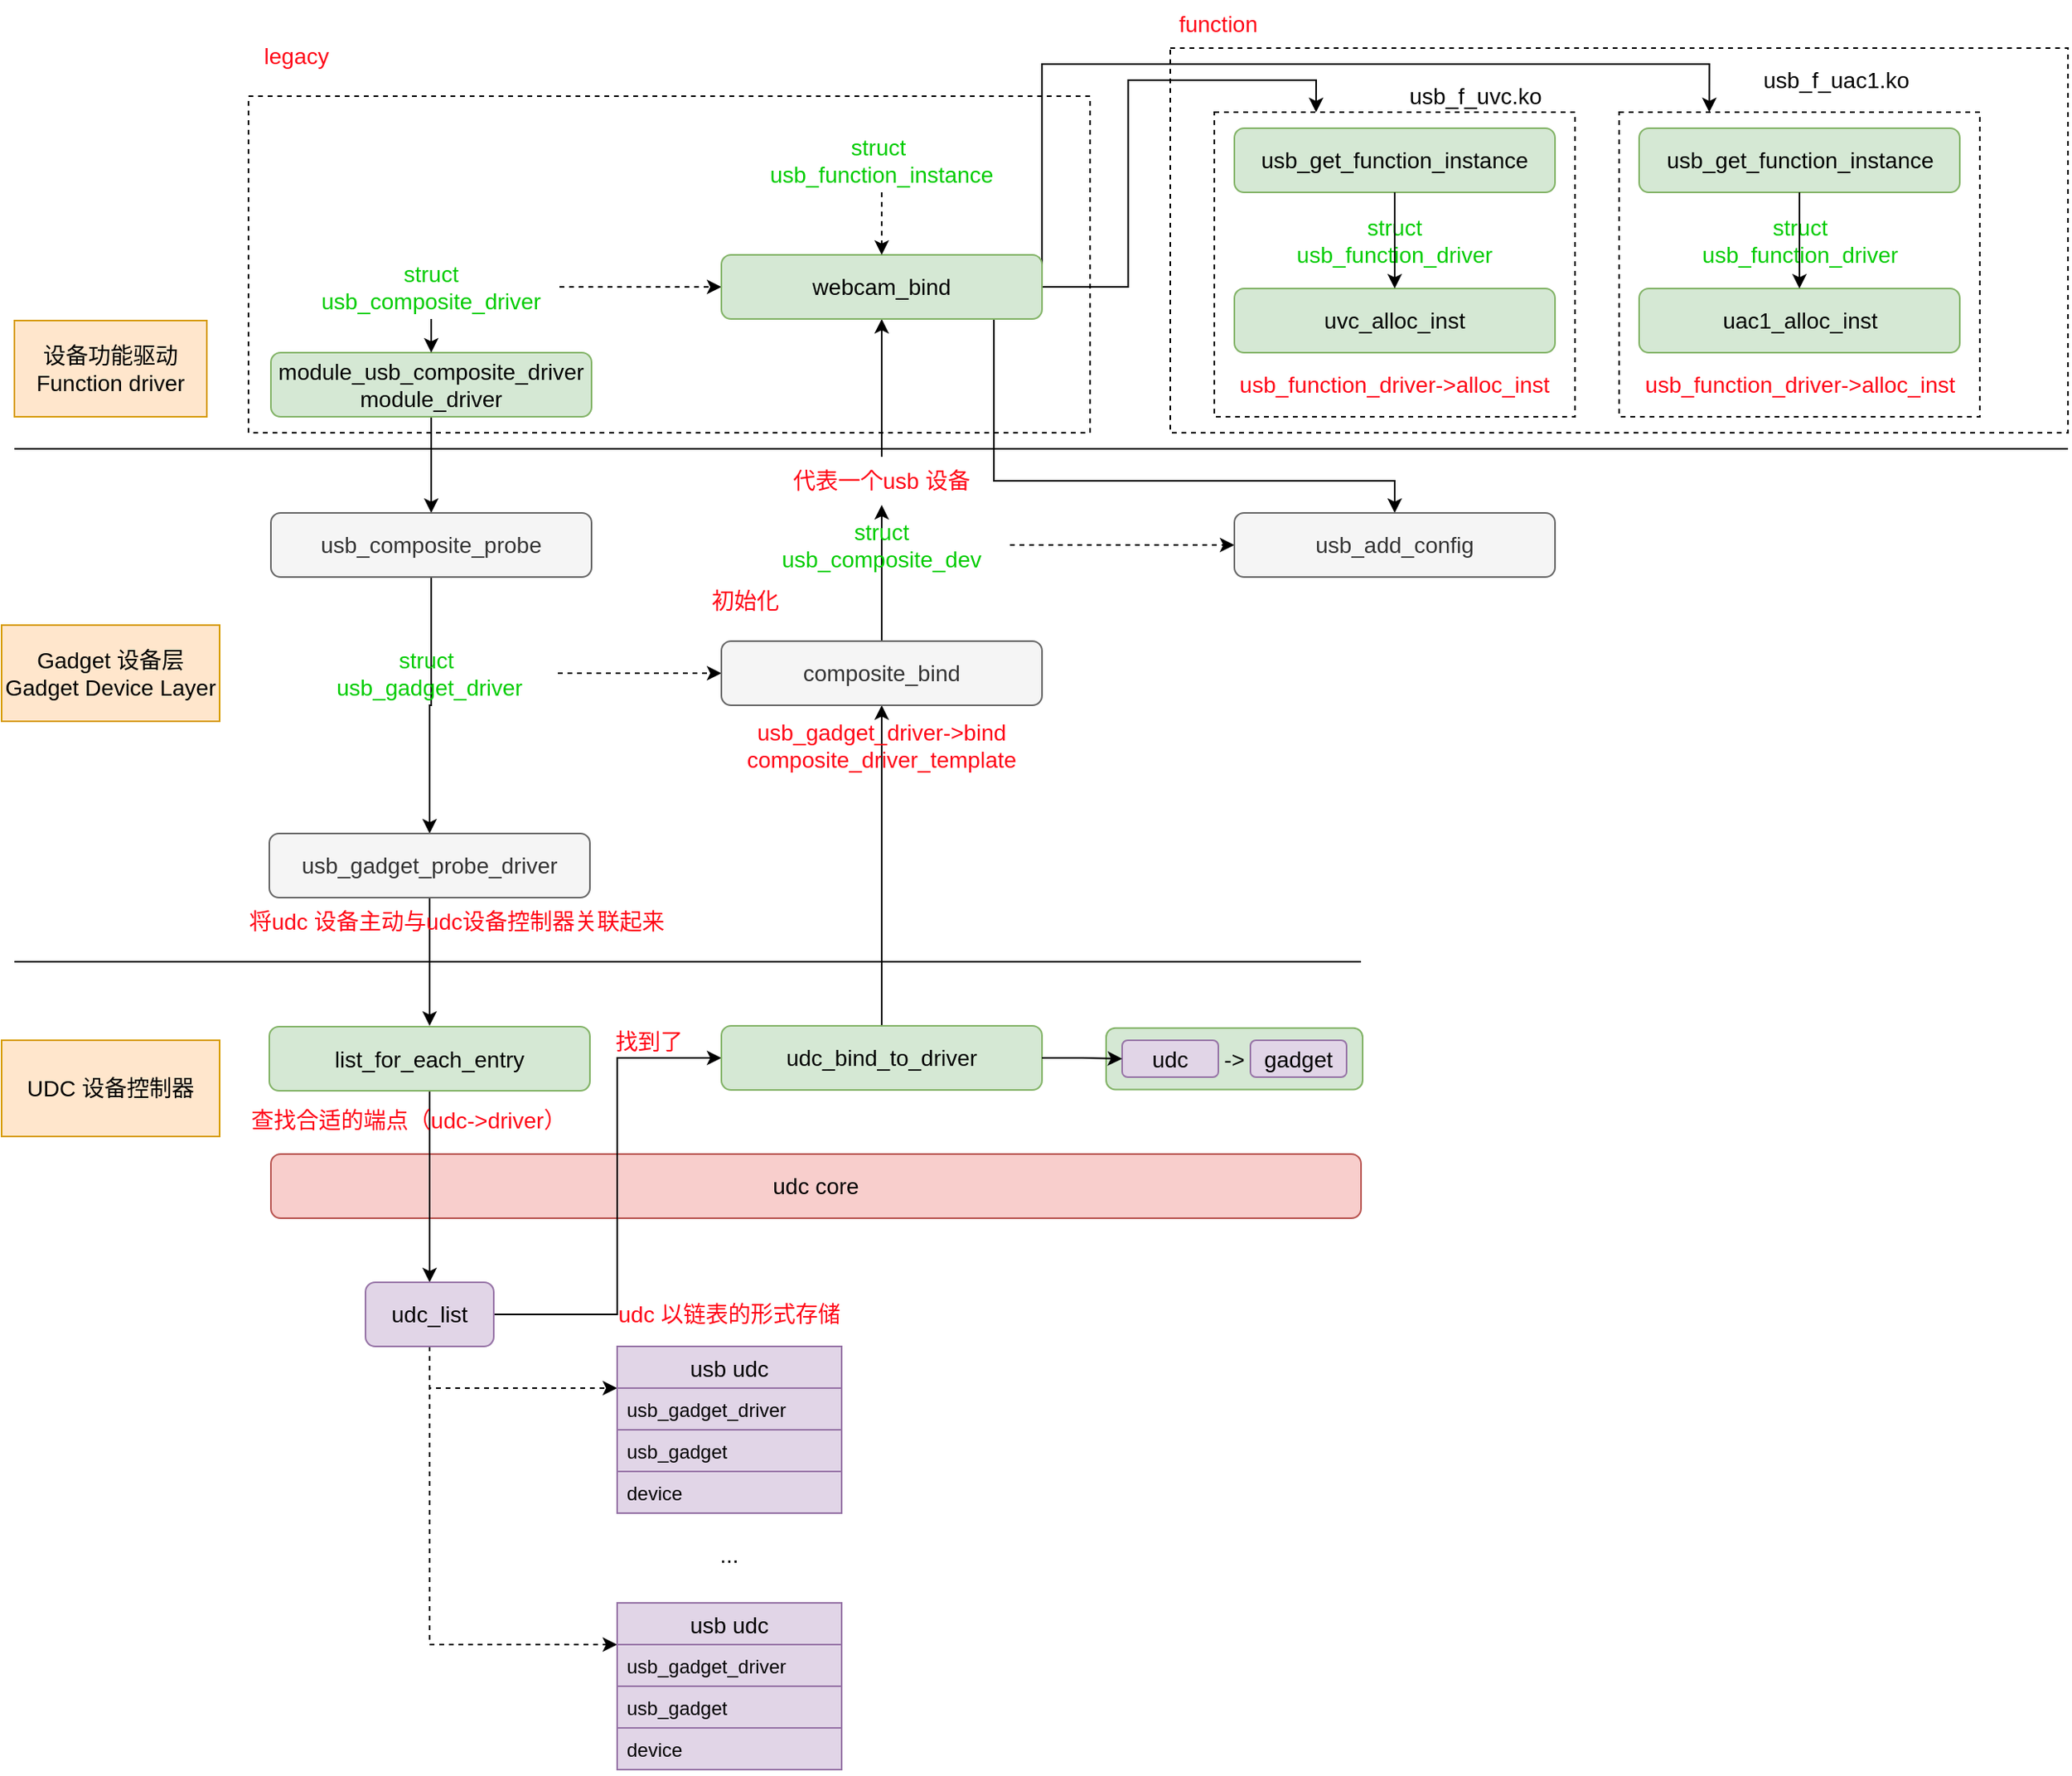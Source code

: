 <mxfile version="14.6.1" type="github">
  <diagram id="BDovwW1Q0JBoSyO907lS" name="第 1 页">
    <mxGraphModel dx="868" dy="394" grid="1" gridSize="10" guides="1" tooltips="1" connect="1" arrows="1" fold="1" page="1" pageScale="1" pageWidth="1654" pageHeight="1169" math="0" shadow="0">
      <root>
        <mxCell id="0" />
        <mxCell id="1" parent="0" />
        <mxCell id="wkQvnUPnwcLy2Ve_AfU4-7" value="" style="rounded=0;whiteSpace=wrap;html=1;fontSize=14;fillColor=none;dashed=1;" vertex="1" parent="1">
          <mxGeometry x="185" y="60" width="525" height="210" as="geometry" />
        </mxCell>
        <mxCell id="wkQvnUPnwcLy2Ve_AfU4-22" value="" style="rounded=0;whiteSpace=wrap;html=1;dashed=1;fontSize=14;fillColor=none;" vertex="1" parent="1">
          <mxGeometry x="760" y="30" width="560" height="240" as="geometry" />
        </mxCell>
        <mxCell id="V6lHvnkKD9r7ff4-EVEF-62" style="edgeStyle=orthogonalEdgeStyle;rounded=0;orthogonalLoop=1;jettySize=auto;html=1;exitX=0.5;exitY=0;exitDx=0;exitDy=0;entryX=0.5;entryY=1;entryDx=0;entryDy=0;fontSize=14;" edge="1" parent="1" source="V6lHvnkKD9r7ff4-EVEF-18" target="V6lHvnkKD9r7ff4-EVEF-49">
          <mxGeometry relative="1" as="geometry" />
        </mxCell>
        <mxCell id="V6lHvnkKD9r7ff4-EVEF-50" value="&lt;font color=&quot;#ff0516&quot;&gt;usb_gadget_driver-&amp;gt;bind&lt;br&gt;composite_driver_template&lt;br&gt;&lt;/font&gt;" style="text;html=1;strokeColor=none;fillColor=none;align=center;verticalAlign=middle;whiteSpace=wrap;rounded=0;fontSize=14;" vertex="1" parent="1">
          <mxGeometry x="495" y="450" width="170" height="30" as="geometry" />
        </mxCell>
        <mxCell id="V6lHvnkKD9r7ff4-EVEF-17" value="&lt;font&gt;&lt;span style=&quot;font-size: 14px&quot;&gt;udc core&lt;/span&gt;&lt;br&gt;&lt;/font&gt;" style="rounded=1;whiteSpace=wrap;html=1;fillColor=#f8cecc;strokeColor=#b85450;" vertex="1" parent="1">
          <mxGeometry x="199" y="720" width="680" height="40" as="geometry" />
        </mxCell>
        <mxCell id="V6lHvnkKD9r7ff4-EVEF-10" value="" style="edgeStyle=orthogonalEdgeStyle;rounded=0;orthogonalLoop=1;jettySize=auto;html=1;fontSize=14;" edge="1" parent="1" source="V6lHvnkKD9r7ff4-EVEF-1" target="V6lHvnkKD9r7ff4-EVEF-9">
          <mxGeometry relative="1" as="geometry" />
        </mxCell>
        <mxCell id="V6lHvnkKD9r7ff4-EVEF-1" value="&lt;font&gt;&lt;span style=&quot;font-size: 14px&quot;&gt;module_usb_composite_driver&lt;/span&gt;&lt;font style=&quot;font-size: 14px&quot;&gt;&lt;br&gt;module_driver&lt;/font&gt;&lt;br&gt;&lt;/font&gt;" style="rounded=1;whiteSpace=wrap;html=1;fillColor=#d5e8d4;strokeColor=#82b366;" vertex="1" parent="1">
          <mxGeometry x="199" y="220" width="200" height="40" as="geometry" />
        </mxCell>
        <mxCell id="V6lHvnkKD9r7ff4-EVEF-14" style="edgeStyle=orthogonalEdgeStyle;rounded=0;orthogonalLoop=1;jettySize=auto;html=1;exitX=0.5;exitY=1;exitDx=0;exitDy=0;entryX=0.5;entryY=0;entryDx=0;entryDy=0;fontSize=14;" edge="1" parent="1" source="V6lHvnkKD9r7ff4-EVEF-6" target="V6lHvnkKD9r7ff4-EVEF-1">
          <mxGeometry relative="1" as="geometry" />
        </mxCell>
        <mxCell id="V6lHvnkKD9r7ff4-EVEF-65" style="edgeStyle=orthogonalEdgeStyle;rounded=0;orthogonalLoop=1;jettySize=auto;html=1;exitX=1;exitY=0.5;exitDx=0;exitDy=0;fontSize=14;dashed=1;" edge="1" parent="1" source="V6lHvnkKD9r7ff4-EVEF-6" target="V6lHvnkKD9r7ff4-EVEF-64">
          <mxGeometry relative="1" as="geometry" />
        </mxCell>
        <mxCell id="V6lHvnkKD9r7ff4-EVEF-6" value="&lt;font color=&quot;#00cc00&quot;&gt;struct usb_composite_driver&lt;/font&gt;" style="text;html=1;strokeColor=none;fillColor=none;align=center;verticalAlign=middle;whiteSpace=wrap;rounded=0;fontSize=14;" vertex="1" parent="1">
          <mxGeometry x="219" y="159" width="160" height="40" as="geometry" />
        </mxCell>
        <mxCell id="wkQvnUPnwcLy2Ve_AfU4-51" style="edgeStyle=orthogonalEdgeStyle;rounded=0;orthogonalLoop=1;jettySize=auto;html=1;exitX=0.5;exitY=1;exitDx=0;exitDy=0;fontSize=14;" edge="1" parent="1" source="V6lHvnkKD9r7ff4-EVEF-9" target="V6lHvnkKD9r7ff4-EVEF-12">
          <mxGeometry relative="1" as="geometry" />
        </mxCell>
        <mxCell id="V6lHvnkKD9r7ff4-EVEF-9" value="&lt;font&gt;&lt;span style=&quot;font-size: 14px&quot;&gt;usb_composite_probe&lt;/span&gt;&lt;br&gt;&lt;/font&gt;" style="rounded=1;whiteSpace=wrap;html=1;fillColor=#f5f5f5;strokeColor=#666666;fontColor=#333333;" vertex="1" parent="1">
          <mxGeometry x="199" y="320" width="200" height="40" as="geometry" />
        </mxCell>
        <mxCell id="V6lHvnkKD9r7ff4-EVEF-66" style="edgeStyle=orthogonalEdgeStyle;rounded=0;orthogonalLoop=1;jettySize=auto;html=1;exitX=1;exitY=0.5;exitDx=0;exitDy=0;entryX=0;entryY=0.5;entryDx=0;entryDy=0;dashed=1;fontSize=14;" edge="1" parent="1" source="V6lHvnkKD9r7ff4-EVEF-11" target="V6lHvnkKD9r7ff4-EVEF-49">
          <mxGeometry relative="1" as="geometry" />
        </mxCell>
        <mxCell id="V6lHvnkKD9r7ff4-EVEF-11" value="&lt;font color=&quot;#00cc00&quot;&gt;struct&amp;nbsp;&lt;br&gt;usb_gadget_driver&lt;/font&gt;" style="text;html=1;strokeColor=none;fillColor=none;align=center;verticalAlign=middle;whiteSpace=wrap;rounded=0;fontSize=14;" vertex="1" parent="1">
          <mxGeometry x="218" y="400" width="160" height="40" as="geometry" />
        </mxCell>
        <mxCell id="wkQvnUPnwcLy2Ve_AfU4-52" style="edgeStyle=orthogonalEdgeStyle;rounded=0;orthogonalLoop=1;jettySize=auto;html=1;exitX=0.5;exitY=1;exitDx=0;exitDy=0;fontSize=14;" edge="1" parent="1" source="V6lHvnkKD9r7ff4-EVEF-12">
          <mxGeometry relative="1" as="geometry">
            <mxPoint x="298" y="640" as="targetPoint" />
          </mxGeometry>
        </mxCell>
        <mxCell id="V6lHvnkKD9r7ff4-EVEF-12" value="&lt;font&gt;&lt;span style=&quot;font-size: 14px&quot;&gt;usb_gadget_probe_driver&lt;/span&gt;&lt;br&gt;&lt;/font&gt;" style="rounded=1;whiteSpace=wrap;html=1;fillColor=#f5f5f5;strokeColor=#666666;fontColor=#333333;" vertex="1" parent="1">
          <mxGeometry x="198" y="520" width="200" height="40" as="geometry" />
        </mxCell>
        <mxCell id="V6lHvnkKD9r7ff4-EVEF-13" value="&lt;font color=&quot;#ff0516&quot;&gt;将udc 设备主动与udc设备控制器关联起来&lt;/font&gt;" style="text;html=1;strokeColor=none;fillColor=none;align=center;verticalAlign=middle;whiteSpace=wrap;rounded=0;fontSize=14;" vertex="1" parent="1">
          <mxGeometry x="175" y="565" width="280" height="20" as="geometry" />
        </mxCell>
        <mxCell id="wkQvnUPnwcLy2Ve_AfU4-53" style="edgeStyle=orthogonalEdgeStyle;rounded=0;orthogonalLoop=1;jettySize=auto;html=1;exitX=0.5;exitY=1;exitDx=0;exitDy=0;fontSize=14;" edge="1" parent="1" source="V6lHvnkKD9r7ff4-EVEF-15" target="V6lHvnkKD9r7ff4-EVEF-16">
          <mxGeometry relative="1" as="geometry" />
        </mxCell>
        <mxCell id="V6lHvnkKD9r7ff4-EVEF-15" value="&lt;font&gt;&lt;span style=&quot;font-size: 14px&quot;&gt;list_for_each_entry&lt;/span&gt;&lt;br&gt;&lt;/font&gt;" style="rounded=1;whiteSpace=wrap;html=1;fillColor=#d5e8d4;strokeColor=#82b366;" vertex="1" parent="1">
          <mxGeometry x="198" y="640.5" width="200" height="40" as="geometry" />
        </mxCell>
        <mxCell id="V6lHvnkKD9r7ff4-EVEF-20" style="edgeStyle=orthogonalEdgeStyle;rounded=0;orthogonalLoop=1;jettySize=auto;html=1;exitX=1;exitY=0.5;exitDx=0;exitDy=0;entryX=0;entryY=0.5;entryDx=0;entryDy=0;fontSize=14;" edge="1" parent="1" source="V6lHvnkKD9r7ff4-EVEF-16" target="V6lHvnkKD9r7ff4-EVEF-18">
          <mxGeometry relative="1" as="geometry">
            <Array as="points">
              <mxPoint x="415" y="820" />
              <mxPoint x="415" y="660" />
            </Array>
          </mxGeometry>
        </mxCell>
        <mxCell id="V6lHvnkKD9r7ff4-EVEF-34" style="edgeStyle=orthogonalEdgeStyle;rounded=0;orthogonalLoop=1;jettySize=auto;html=1;exitX=0.5;exitY=1;exitDx=0;exitDy=0;entryX=0;entryY=0.25;entryDx=0;entryDy=0;fontSize=14;dashed=1;" edge="1" parent="1" source="V6lHvnkKD9r7ff4-EVEF-16" target="V6lHvnkKD9r7ff4-EVEF-24">
          <mxGeometry relative="1" as="geometry" />
        </mxCell>
        <mxCell id="V6lHvnkKD9r7ff4-EVEF-35" style="edgeStyle=orthogonalEdgeStyle;rounded=0;orthogonalLoop=1;jettySize=auto;html=1;exitX=0.5;exitY=1;exitDx=0;exitDy=0;entryX=0;entryY=0.25;entryDx=0;entryDy=0;dashed=1;fontSize=14;" edge="1" parent="1" source="V6lHvnkKD9r7ff4-EVEF-16" target="V6lHvnkKD9r7ff4-EVEF-29">
          <mxGeometry relative="1" as="geometry" />
        </mxCell>
        <mxCell id="V6lHvnkKD9r7ff4-EVEF-16" value="&lt;font&gt;&lt;span style=&quot;font-size: 14px&quot;&gt;udc_list&lt;/span&gt;&lt;br&gt;&lt;/font&gt;" style="rounded=1;whiteSpace=wrap;html=1;fillColor=#e1d5e7;strokeColor=#9673a6;" vertex="1" parent="1">
          <mxGeometry x="258" y="800" width="80" height="40" as="geometry" />
        </mxCell>
        <mxCell id="V6lHvnkKD9r7ff4-EVEF-18" value="&lt;font&gt;&lt;span style=&quot;font-size: 14px&quot;&gt;udc_bind_to_driver&lt;/span&gt;&lt;br&gt;&lt;/font&gt;" style="rounded=1;whiteSpace=wrap;html=1;fillColor=#d5e8d4;strokeColor=#82b366;" vertex="1" parent="1">
          <mxGeometry x="480" y="640" width="200" height="40" as="geometry" />
        </mxCell>
        <mxCell id="V6lHvnkKD9r7ff4-EVEF-21" value="&lt;font color=&quot;#ff0516&quot;&gt;找到了&lt;/font&gt;" style="text;html=1;strokeColor=none;fillColor=none;align=center;verticalAlign=middle;whiteSpace=wrap;rounded=0;fontSize=14;" vertex="1" parent="1">
          <mxGeometry x="405" y="640" width="60" height="20" as="geometry" />
        </mxCell>
        <mxCell id="V6lHvnkKD9r7ff4-EVEF-22" value="&lt;font color=&quot;#ff0516&quot;&gt;查找合适的端点（udc-&amp;gt;driver）&lt;/font&gt;" style="text;html=1;strokeColor=none;fillColor=none;align=center;verticalAlign=middle;whiteSpace=wrap;rounded=0;fontSize=14;" vertex="1" parent="1">
          <mxGeometry x="185" y="689" width="200" height="20" as="geometry" />
        </mxCell>
        <mxCell id="V6lHvnkKD9r7ff4-EVEF-24" value="usb udc" style="swimlane;fontStyle=0;childLayout=stackLayout;horizontal=1;startSize=26;fillColor=#e1d5e7;horizontalStack=0;resizeParent=1;resizeParentMax=0;resizeLast=0;collapsible=1;marginBottom=0;fontSize=14;strokeColor=#9673a6;" vertex="1" parent="1">
          <mxGeometry x="415" y="840" width="140" height="104" as="geometry" />
        </mxCell>
        <mxCell id="V6lHvnkKD9r7ff4-EVEF-26" value="usb_gadget_driver" style="text;strokeColor=#9673a6;fillColor=#e1d5e7;align=left;verticalAlign=top;spacingLeft=4;spacingRight=4;overflow=hidden;rotatable=0;points=[[0,0.5],[1,0.5]];portConstraint=eastwest;" vertex="1" parent="V6lHvnkKD9r7ff4-EVEF-24">
          <mxGeometry y="26" width="140" height="26" as="geometry" />
        </mxCell>
        <mxCell id="V6lHvnkKD9r7ff4-EVEF-27" value="usb_gadget" style="text;strokeColor=#9673a6;fillColor=#e1d5e7;align=left;verticalAlign=top;spacingLeft=4;spacingRight=4;overflow=hidden;rotatable=0;points=[[0,0.5],[1,0.5]];portConstraint=eastwest;" vertex="1" parent="V6lHvnkKD9r7ff4-EVEF-24">
          <mxGeometry y="52" width="140" height="26" as="geometry" />
        </mxCell>
        <mxCell id="V6lHvnkKD9r7ff4-EVEF-28" value="device" style="text;strokeColor=#9673a6;fillColor=#e1d5e7;align=left;verticalAlign=top;spacingLeft=4;spacingRight=4;overflow=hidden;rotatable=0;points=[[0,0.5],[1,0.5]];portConstraint=eastwest;" vertex="1" parent="V6lHvnkKD9r7ff4-EVEF-24">
          <mxGeometry y="78" width="140" height="26" as="geometry" />
        </mxCell>
        <mxCell id="V6lHvnkKD9r7ff4-EVEF-29" value="usb udc" style="swimlane;fontStyle=0;childLayout=stackLayout;horizontal=1;startSize=26;fillColor=#e1d5e7;horizontalStack=0;resizeParent=1;resizeParentMax=0;resizeLast=0;collapsible=1;marginBottom=0;fontSize=14;strokeColor=#9673a6;" vertex="1" parent="1">
          <mxGeometry x="415" y="1000" width="140" height="104" as="geometry" />
        </mxCell>
        <mxCell id="V6lHvnkKD9r7ff4-EVEF-30" value="usb_gadget_driver" style="text;strokeColor=#9673a6;fillColor=#e1d5e7;align=left;verticalAlign=top;spacingLeft=4;spacingRight=4;overflow=hidden;rotatable=0;points=[[0,0.5],[1,0.5]];portConstraint=eastwest;" vertex="1" parent="V6lHvnkKD9r7ff4-EVEF-29">
          <mxGeometry y="26" width="140" height="26" as="geometry" />
        </mxCell>
        <mxCell id="V6lHvnkKD9r7ff4-EVEF-31" value="usb_gadget" style="text;strokeColor=#9673a6;fillColor=#e1d5e7;align=left;verticalAlign=top;spacingLeft=4;spacingRight=4;overflow=hidden;rotatable=0;points=[[0,0.5],[1,0.5]];portConstraint=eastwest;" vertex="1" parent="V6lHvnkKD9r7ff4-EVEF-29">
          <mxGeometry y="52" width="140" height="26" as="geometry" />
        </mxCell>
        <mxCell id="V6lHvnkKD9r7ff4-EVEF-32" value="device" style="text;strokeColor=#9673a6;fillColor=#e1d5e7;align=left;verticalAlign=top;spacingLeft=4;spacingRight=4;overflow=hidden;rotatable=0;points=[[0,0.5],[1,0.5]];portConstraint=eastwest;" vertex="1" parent="V6lHvnkKD9r7ff4-EVEF-29">
          <mxGeometry y="78" width="140" height="26" as="geometry" />
        </mxCell>
        <mxCell id="V6lHvnkKD9r7ff4-EVEF-33" value="..." style="text;html=1;strokeColor=none;fillColor=none;align=center;verticalAlign=middle;whiteSpace=wrap;rounded=0;fontSize=14;" vertex="1" parent="1">
          <mxGeometry x="465" y="960" width="40" height="20" as="geometry" />
        </mxCell>
        <mxCell id="V6lHvnkKD9r7ff4-EVEF-36" value="&lt;font color=&quot;#ff0516&quot;&gt;udc 以链表的形式存储&lt;/font&gt;" style="text;html=1;strokeColor=none;fillColor=none;align=center;verticalAlign=middle;whiteSpace=wrap;rounded=0;fontSize=14;" vertex="1" parent="1">
          <mxGeometry x="385" y="810" width="200" height="20" as="geometry" />
        </mxCell>
        <mxCell id="V6lHvnkKD9r7ff4-EVEF-43" value="" style="group" vertex="1" connectable="0" parent="1">
          <mxGeometry x="730" y="649" width="150" height="33" as="geometry" />
        </mxCell>
        <mxCell id="V6lHvnkKD9r7ff4-EVEF-44" value="" style="rounded=1;whiteSpace=wrap;html=1;fontSize=14;fillColor=#d5e8d4;strokeColor=#82b366;" vertex="1" parent="V6lHvnkKD9r7ff4-EVEF-43">
          <mxGeometry x="-10" y="-7.674" width="160" height="38.372" as="geometry" />
        </mxCell>
        <mxCell id="V6lHvnkKD9r7ff4-EVEF-37" value="&lt;font&gt;&lt;span style=&quot;font-size: 14px&quot;&gt;udc&lt;/span&gt;&lt;br&gt;&lt;/font&gt;" style="rounded=1;whiteSpace=wrap;html=1;fillColor=#e1d5e7;strokeColor=#9673a6;" vertex="1" parent="V6lHvnkKD9r7ff4-EVEF-43">
          <mxGeometry width="60" height="23.023" as="geometry" />
        </mxCell>
        <mxCell id="V6lHvnkKD9r7ff4-EVEF-39" value="&lt;font&gt;&lt;span style=&quot;font-size: 14px&quot;&gt;gadget&lt;/span&gt;&lt;br&gt;&lt;/font&gt;" style="rounded=1;whiteSpace=wrap;html=1;fillColor=#e1d5e7;strokeColor=#9673a6;" vertex="1" parent="V6lHvnkKD9r7ff4-EVEF-43">
          <mxGeometry x="80" width="60" height="23.023" as="geometry" />
        </mxCell>
        <mxCell id="V6lHvnkKD9r7ff4-EVEF-41" value="-&amp;gt;" style="text;html=1;strokeColor=none;fillColor=none;align=center;verticalAlign=middle;whiteSpace=wrap;rounded=0;fontSize=14;" vertex="1" parent="V6lHvnkKD9r7ff4-EVEF-43">
          <mxGeometry x="55" y="3.837" width="30" height="15.349" as="geometry" />
        </mxCell>
        <mxCell id="V6lHvnkKD9r7ff4-EVEF-48" style="edgeStyle=orthogonalEdgeStyle;rounded=0;orthogonalLoop=1;jettySize=auto;html=1;exitX=1;exitY=0.5;exitDx=0;exitDy=0;entryX=0;entryY=0.5;entryDx=0;entryDy=0;fontSize=14;" edge="1" parent="1" source="V6lHvnkKD9r7ff4-EVEF-18" target="V6lHvnkKD9r7ff4-EVEF-37">
          <mxGeometry relative="1" as="geometry" />
        </mxCell>
        <mxCell id="wkQvnUPnwcLy2Ve_AfU4-1" style="edgeStyle=orthogonalEdgeStyle;rounded=0;orthogonalLoop=1;jettySize=auto;html=1;exitX=0.5;exitY=0;exitDx=0;exitDy=0;fontSize=14;" edge="1" parent="1" source="V6lHvnkKD9r7ff4-EVEF-49" target="V6lHvnkKD9r7ff4-EVEF-54">
          <mxGeometry relative="1" as="geometry" />
        </mxCell>
        <mxCell id="V6lHvnkKD9r7ff4-EVEF-49" value="&lt;font&gt;&lt;span style=&quot;font-size: 14px&quot;&gt;composite_bind&lt;/span&gt;&lt;br&gt;&lt;/font&gt;" style="rounded=1;whiteSpace=wrap;html=1;fillColor=#f5f5f5;strokeColor=#666666;fontColor=#333333;" vertex="1" parent="1">
          <mxGeometry x="480" y="400" width="200" height="40" as="geometry" />
        </mxCell>
        <mxCell id="V6lHvnkKD9r7ff4-EVEF-51" value="&lt;font color=&quot;#ff0516&quot;&gt;初始化&lt;br&gt;&lt;/font&gt;" style="text;html=1;strokeColor=none;fillColor=none;align=center;verticalAlign=middle;whiteSpace=wrap;rounded=0;fontSize=14;" vertex="1" parent="1">
          <mxGeometry x="465" y="360" width="60" height="30" as="geometry" />
        </mxCell>
        <mxCell id="wkQvnUPnwcLy2Ve_AfU4-49" style="edgeStyle=orthogonalEdgeStyle;rounded=0;orthogonalLoop=1;jettySize=auto;html=1;exitX=1;exitY=0.5;exitDx=0;exitDy=0;fontSize=14;dashed=1;" edge="1" parent="1" source="V6lHvnkKD9r7ff4-EVEF-53" target="wkQvnUPnwcLy2Ve_AfU4-11">
          <mxGeometry relative="1" as="geometry" />
        </mxCell>
        <mxCell id="V6lHvnkKD9r7ff4-EVEF-53" value="&lt;font color=&quot;#00cc00&quot;&gt;struct usb_composite_dev&lt;/font&gt;" style="text;html=1;strokeColor=none;fillColor=none;align=center;verticalAlign=middle;whiteSpace=wrap;rounded=0;fontSize=14;" vertex="1" parent="1">
          <mxGeometry x="500" y="320" width="160" height="40" as="geometry" />
        </mxCell>
        <mxCell id="wkQvnUPnwcLy2Ve_AfU4-2" style="edgeStyle=orthogonalEdgeStyle;rounded=0;orthogonalLoop=1;jettySize=auto;html=1;exitX=0.5;exitY=0;exitDx=0;exitDy=0;entryX=0.5;entryY=1;entryDx=0;entryDy=0;fontSize=14;" edge="1" parent="1" source="V6lHvnkKD9r7ff4-EVEF-54" target="V6lHvnkKD9r7ff4-EVEF-64">
          <mxGeometry relative="1" as="geometry" />
        </mxCell>
        <mxCell id="V6lHvnkKD9r7ff4-EVEF-54" value="&lt;font color=&quot;#ff0516&quot;&gt;代表一个usb 设备&lt;br&gt;&lt;/font&gt;" style="text;html=1;strokeColor=none;fillColor=none;align=center;verticalAlign=middle;whiteSpace=wrap;rounded=0;fontSize=14;" vertex="1" parent="1">
          <mxGeometry x="515" y="285" width="130" height="30" as="geometry" />
        </mxCell>
        <mxCell id="V6lHvnkKD9r7ff4-EVEF-55" value="设备功能驱动&lt;br&gt;Function driver" style="rounded=0;whiteSpace=wrap;html=1;fontSize=14;fillColor=#ffe6cc;strokeColor=#d79b00;" vertex="1" parent="1">
          <mxGeometry x="39" y="200" width="120" height="60" as="geometry" />
        </mxCell>
        <mxCell id="V6lHvnkKD9r7ff4-EVEF-56" value="" style="endArrow=none;html=1;fontSize=14;" edge="1" parent="1">
          <mxGeometry width="50" height="50" relative="1" as="geometry">
            <mxPoint x="39" y="280" as="sourcePoint" />
            <mxPoint x="1320" y="280" as="targetPoint" />
          </mxGeometry>
        </mxCell>
        <mxCell id="V6lHvnkKD9r7ff4-EVEF-57" value="" style="endArrow=none;html=1;fontSize=14;" edge="1" parent="1">
          <mxGeometry width="50" height="50" relative="1" as="geometry">
            <mxPoint x="39" y="600" as="sourcePoint" />
            <mxPoint x="879" y="600" as="targetPoint" />
          </mxGeometry>
        </mxCell>
        <mxCell id="V6lHvnkKD9r7ff4-EVEF-58" value="Gadget 设备层&lt;br&gt;Gadget Device Layer" style="rounded=0;whiteSpace=wrap;html=1;fontSize=14;fillColor=#ffe6cc;strokeColor=#d79b00;" vertex="1" parent="1">
          <mxGeometry x="31" y="390" width="136" height="60" as="geometry" />
        </mxCell>
        <mxCell id="V6lHvnkKD9r7ff4-EVEF-59" value="UDC 设备控制器" style="rounded=0;whiteSpace=wrap;html=1;fontSize=14;fillColor=#ffe6cc;strokeColor=#d79b00;" vertex="1" parent="1">
          <mxGeometry x="31" y="649" width="136" height="60" as="geometry" />
        </mxCell>
        <mxCell id="wkQvnUPnwcLy2Ve_AfU4-45" style="edgeStyle=orthogonalEdgeStyle;rounded=0;orthogonalLoop=1;jettySize=auto;html=1;exitX=1;exitY=0.5;exitDx=0;exitDy=0;entryX=0.282;entryY=0;entryDx=0;entryDy=0;entryPerimeter=0;fontSize=14;" edge="1" parent="1" source="V6lHvnkKD9r7ff4-EVEF-64" target="wkQvnUPnwcLy2Ve_AfU4-18">
          <mxGeometry relative="1" as="geometry" />
        </mxCell>
        <mxCell id="wkQvnUPnwcLy2Ve_AfU4-46" style="edgeStyle=orthogonalEdgeStyle;rounded=0;orthogonalLoop=1;jettySize=auto;html=1;exitX=1;exitY=0.25;exitDx=0;exitDy=0;entryX=0.25;entryY=0;entryDx=0;entryDy=0;fontSize=14;" edge="1" parent="1" source="V6lHvnkKD9r7ff4-EVEF-64" target="wkQvnUPnwcLy2Ve_AfU4-36">
          <mxGeometry relative="1" as="geometry">
            <Array as="points">
              <mxPoint x="680" y="40" />
              <mxPoint x="1096" y="40" />
            </Array>
          </mxGeometry>
        </mxCell>
        <mxCell id="wkQvnUPnwcLy2Ve_AfU4-54" style="edgeStyle=orthogonalEdgeStyle;rounded=0;orthogonalLoop=1;jettySize=auto;html=1;exitX=0.75;exitY=1;exitDx=0;exitDy=0;fontSize=14;" edge="1" parent="1" source="V6lHvnkKD9r7ff4-EVEF-64" target="wkQvnUPnwcLy2Ve_AfU4-11">
          <mxGeometry relative="1" as="geometry">
            <Array as="points">
              <mxPoint x="650" y="199" />
              <mxPoint x="650" y="300" />
              <mxPoint x="900" y="300" />
            </Array>
          </mxGeometry>
        </mxCell>
        <mxCell id="V6lHvnkKD9r7ff4-EVEF-64" value="&lt;font&gt;&lt;span style=&quot;font-size: 14px&quot;&gt;webcam_bind&lt;/span&gt;&lt;br&gt;&lt;/font&gt;" style="rounded=1;whiteSpace=wrap;html=1;fillColor=#d5e8d4;strokeColor=#82b366;" vertex="1" parent="1">
          <mxGeometry x="480" y="159" width="200" height="40" as="geometry" />
        </mxCell>
        <mxCell id="wkQvnUPnwcLy2Ve_AfU4-4" style="edgeStyle=orthogonalEdgeStyle;rounded=0;orthogonalLoop=1;jettySize=auto;html=1;exitX=0.5;exitY=1;exitDx=0;exitDy=0;entryX=0.5;entryY=0;entryDx=0;entryDy=0;fontSize=14;dashed=1;" edge="1" parent="1" source="V6lHvnkKD9r7ff4-EVEF-68" target="V6lHvnkKD9r7ff4-EVEF-64">
          <mxGeometry relative="1" as="geometry" />
        </mxCell>
        <mxCell id="V6lHvnkKD9r7ff4-EVEF-68" value="&lt;font color=&quot;#00cc00&quot;&gt;struct&amp;nbsp;&lt;br&gt;usb_function_instance&lt;/font&gt;" style="text;html=1;strokeColor=none;fillColor=none;align=center;verticalAlign=middle;whiteSpace=wrap;rounded=0;fontSize=14;" vertex="1" parent="1">
          <mxGeometry x="500" y="80" width="160" height="40" as="geometry" />
        </mxCell>
        <mxCell id="wkQvnUPnwcLy2Ve_AfU4-8" value="&lt;font color=&quot;#ff0516&quot;&gt;legacy&lt;br&gt;&lt;/font&gt;" style="text;html=1;strokeColor=none;fillColor=none;align=center;verticalAlign=middle;whiteSpace=wrap;rounded=0;fontSize=14;" vertex="1" parent="1">
          <mxGeometry x="185" y="20" width="60" height="30" as="geometry" />
        </mxCell>
        <mxCell id="wkQvnUPnwcLy2Ve_AfU4-10" value="&lt;font color=&quot;#ff0516&quot;&gt;function&lt;br&gt;&lt;/font&gt;" style="text;html=1;strokeColor=none;fillColor=none;align=center;verticalAlign=middle;whiteSpace=wrap;rounded=0;fontSize=14;" vertex="1" parent="1">
          <mxGeometry x="760" width="60" height="30" as="geometry" />
        </mxCell>
        <mxCell id="wkQvnUPnwcLy2Ve_AfU4-11" value="&lt;font&gt;&lt;span style=&quot;font-size: 14px&quot;&gt;usb_add_config&lt;/span&gt;&lt;br&gt;&lt;/font&gt;" style="rounded=1;whiteSpace=wrap;html=1;fillColor=#f5f5f5;strokeColor=#666666;fontColor=#333333;" vertex="1" parent="1">
          <mxGeometry x="800" y="320" width="200" height="40" as="geometry" />
        </mxCell>
        <mxCell id="wkQvnUPnwcLy2Ve_AfU4-34" value="" style="group" vertex="1" connectable="0" parent="1">
          <mxGeometry x="787.5" y="70" width="225" height="190" as="geometry" />
        </mxCell>
        <mxCell id="wkQvnUPnwcLy2Ve_AfU4-18" value="" style="rounded=0;whiteSpace=wrap;html=1;dashed=1;fontSize=14;fillColor=none;" vertex="1" parent="wkQvnUPnwcLy2Ve_AfU4-34">
          <mxGeometry width="225" height="190" as="geometry" />
        </mxCell>
        <mxCell id="wkQvnUPnwcLy2Ve_AfU4-33" value="" style="group" vertex="1" connectable="0" parent="wkQvnUPnwcLy2Ve_AfU4-34">
          <mxGeometry x="12.5" y="10" width="200" height="175" as="geometry" />
        </mxCell>
        <mxCell id="V6lHvnkKD9r7ff4-EVEF-69" value="&lt;font color=&quot;#00cc00&quot;&gt;struct usb_function_driver&lt;/font&gt;" style="text;html=1;strokeColor=none;fillColor=none;align=center;verticalAlign=middle;whiteSpace=wrap;rounded=0;fontSize=14;" vertex="1" parent="wkQvnUPnwcLy2Ve_AfU4-33">
          <mxGeometry x="20" y="50" width="160" height="40" as="geometry" />
        </mxCell>
        <mxCell id="V6lHvnkKD9r7ff4-EVEF-73" value="&lt;font color=&quot;#ff0516&quot;&gt;usb_function_driver-&amp;gt;alloc_inst&lt;br&gt;&lt;/font&gt;" style="text;html=1;strokeColor=none;fillColor=none;align=center;verticalAlign=middle;whiteSpace=wrap;rounded=0;fontSize=14;" vertex="1" parent="wkQvnUPnwcLy2Ve_AfU4-33">
          <mxGeometry y="145" width="200" height="30" as="geometry" />
        </mxCell>
        <mxCell id="V6lHvnkKD9r7ff4-EVEF-67" value="&lt;font&gt;&lt;span style=&quot;font-size: 14px&quot;&gt;usb_get_function_instance&lt;/span&gt;&lt;br&gt;&lt;/font&gt;" style="rounded=1;whiteSpace=wrap;html=1;fillColor=#d5e8d4;strokeColor=#82b366;" vertex="1" parent="wkQvnUPnwcLy2Ve_AfU4-33">
          <mxGeometry width="200" height="40" as="geometry" />
        </mxCell>
        <mxCell id="V6lHvnkKD9r7ff4-EVEF-72" value="&lt;font&gt;&lt;span style=&quot;font-size: 14px&quot;&gt;uvc_alloc_inst&lt;/span&gt;&lt;br&gt;&lt;/font&gt;" style="rounded=1;whiteSpace=wrap;html=1;fillColor=#d5e8d4;strokeColor=#82b366;" vertex="1" parent="wkQvnUPnwcLy2Ve_AfU4-33">
          <mxGeometry y="100" width="200" height="40" as="geometry" />
        </mxCell>
        <mxCell id="wkQvnUPnwcLy2Ve_AfU4-6" style="edgeStyle=orthogonalEdgeStyle;rounded=0;orthogonalLoop=1;jettySize=auto;html=1;exitX=0.5;exitY=1;exitDx=0;exitDy=0;fontSize=14;" edge="1" parent="wkQvnUPnwcLy2Ve_AfU4-33" source="V6lHvnkKD9r7ff4-EVEF-67" target="V6lHvnkKD9r7ff4-EVEF-72">
          <mxGeometry as="geometry" />
        </mxCell>
        <mxCell id="wkQvnUPnwcLy2Ve_AfU4-35" value="" style="group" vertex="1" connectable="0" parent="1">
          <mxGeometry x="1040" y="70" width="225" height="190" as="geometry" />
        </mxCell>
        <mxCell id="wkQvnUPnwcLy2Ve_AfU4-36" value="" style="rounded=0;whiteSpace=wrap;html=1;dashed=1;fontSize=14;fillColor=none;" vertex="1" parent="wkQvnUPnwcLy2Ve_AfU4-35">
          <mxGeometry width="225" height="190" as="geometry" />
        </mxCell>
        <mxCell id="wkQvnUPnwcLy2Ve_AfU4-37" value="" style="group" vertex="1" connectable="0" parent="wkQvnUPnwcLy2Ve_AfU4-35">
          <mxGeometry x="12.5" y="10" width="200" height="175" as="geometry" />
        </mxCell>
        <mxCell id="wkQvnUPnwcLy2Ve_AfU4-38" value="&lt;font color=&quot;#00cc00&quot;&gt;struct usb_function_driver&lt;/font&gt;" style="text;html=1;strokeColor=none;fillColor=none;align=center;verticalAlign=middle;whiteSpace=wrap;rounded=0;fontSize=14;" vertex="1" parent="wkQvnUPnwcLy2Ve_AfU4-37">
          <mxGeometry x="20" y="50" width="160" height="40" as="geometry" />
        </mxCell>
        <mxCell id="wkQvnUPnwcLy2Ve_AfU4-39" value="&lt;font color=&quot;#ff0516&quot;&gt;usb_function_driver-&amp;gt;alloc_inst&lt;br&gt;&lt;/font&gt;" style="text;html=1;strokeColor=none;fillColor=none;align=center;verticalAlign=middle;whiteSpace=wrap;rounded=0;fontSize=14;" vertex="1" parent="wkQvnUPnwcLy2Ve_AfU4-37">
          <mxGeometry y="145" width="200" height="30" as="geometry" />
        </mxCell>
        <mxCell id="wkQvnUPnwcLy2Ve_AfU4-40" value="&lt;font&gt;&lt;span style=&quot;font-size: 14px&quot;&gt;usb_get_function_instance&lt;/span&gt;&lt;br&gt;&lt;/font&gt;" style="rounded=1;whiteSpace=wrap;html=1;fillColor=#d5e8d4;strokeColor=#82b366;" vertex="1" parent="wkQvnUPnwcLy2Ve_AfU4-37">
          <mxGeometry width="200" height="40" as="geometry" />
        </mxCell>
        <mxCell id="wkQvnUPnwcLy2Ve_AfU4-41" value="&lt;font&gt;&lt;span style=&quot;font-size: 14px&quot;&gt;uac1_alloc_inst&lt;/span&gt;&lt;br&gt;&lt;/font&gt;" style="rounded=1;whiteSpace=wrap;html=1;fillColor=#d5e8d4;strokeColor=#82b366;" vertex="1" parent="wkQvnUPnwcLy2Ve_AfU4-37">
          <mxGeometry y="100" width="200" height="40" as="geometry" />
        </mxCell>
        <mxCell id="wkQvnUPnwcLy2Ve_AfU4-42" style="edgeStyle=orthogonalEdgeStyle;rounded=0;orthogonalLoop=1;jettySize=auto;html=1;exitX=0.5;exitY=1;exitDx=0;exitDy=0;fontSize=14;" edge="1" parent="wkQvnUPnwcLy2Ve_AfU4-37" source="wkQvnUPnwcLy2Ve_AfU4-40" target="wkQvnUPnwcLy2Ve_AfU4-41">
          <mxGeometry as="geometry" />
        </mxCell>
        <mxCell id="wkQvnUPnwcLy2Ve_AfU4-44" value="usb_f_uac1.ko" style="text;html=1;align=center;verticalAlign=middle;resizable=0;points=[];autosize=1;strokeColor=none;fontSize=14;" vertex="1" parent="1">
          <mxGeometry x="1120" y="40" width="110" height="20" as="geometry" />
        </mxCell>
        <mxCell id="wkQvnUPnwcLy2Ve_AfU4-43" value="usb_f_uvc.ko" style="text;html=1;align=center;verticalAlign=middle;resizable=0;points=[];autosize=1;strokeColor=none;fontSize=14;" vertex="1" parent="1">
          <mxGeometry x="900" y="50" width="100" height="20" as="geometry" />
        </mxCell>
      </root>
    </mxGraphModel>
  </diagram>
</mxfile>
